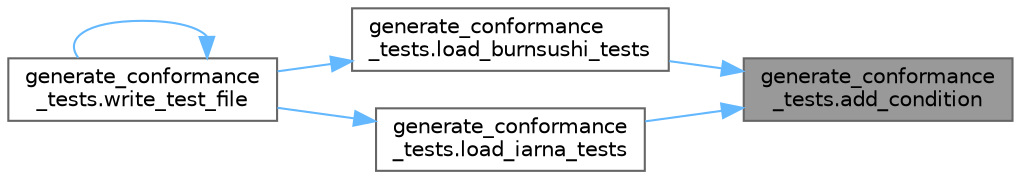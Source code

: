 digraph "generate_conformance_tests.add_condition"
{
 // LATEX_PDF_SIZE
  bgcolor="transparent";
  edge [fontname=Helvetica,fontsize=10,labelfontname=Helvetica,labelfontsize=10];
  node [fontname=Helvetica,fontsize=10,shape=box,height=0.2,width=0.4];
  rankdir="RL";
  Node1 [id="Node000001",label="generate_conformance\l_tests.add_condition",height=0.2,width=0.4,color="gray40", fillcolor="grey60", style="filled", fontcolor="black",tooltip=" "];
  Node1 -> Node2 [id="edge11_Node000001_Node000002",dir="back",color="steelblue1",style="solid",tooltip=" "];
  Node2 [id="Node000002",label="generate_conformance\l_tests.load_burnsushi_tests",height=0.2,width=0.4,color="grey40", fillcolor="white", style="filled",URL="$namespacegenerate__conformance__tests.html#a147726a6dd1f554531526f73a97c9b0e",tooltip=" "];
  Node2 -> Node3 [id="edge12_Node000002_Node000003",dir="back",color="steelblue1",style="solid",tooltip=" "];
  Node3 [id="Node000003",label="generate_conformance\l_tests.write_test_file",height=0.2,width=0.4,color="grey40", fillcolor="white", style="filled",URL="$namespacegenerate__conformance__tests.html#a7a5a36f5785b7fccfefc7df3d32484c5",tooltip=" "];
  Node3 -> Node3 [id="edge13_Node000003_Node000003",dir="back",color="steelblue1",style="solid",tooltip=" "];
  Node1 -> Node4 [id="edge14_Node000001_Node000004",dir="back",color="steelblue1",style="solid",tooltip=" "];
  Node4 [id="Node000004",label="generate_conformance\l_tests.load_iarna_tests",height=0.2,width=0.4,color="grey40", fillcolor="white", style="filled",URL="$namespacegenerate__conformance__tests.html#ad3d3771f1e94ca65a628d0843f1d033b",tooltip=" "];
  Node4 -> Node3 [id="edge15_Node000004_Node000003",dir="back",color="steelblue1",style="solid",tooltip=" "];
}
